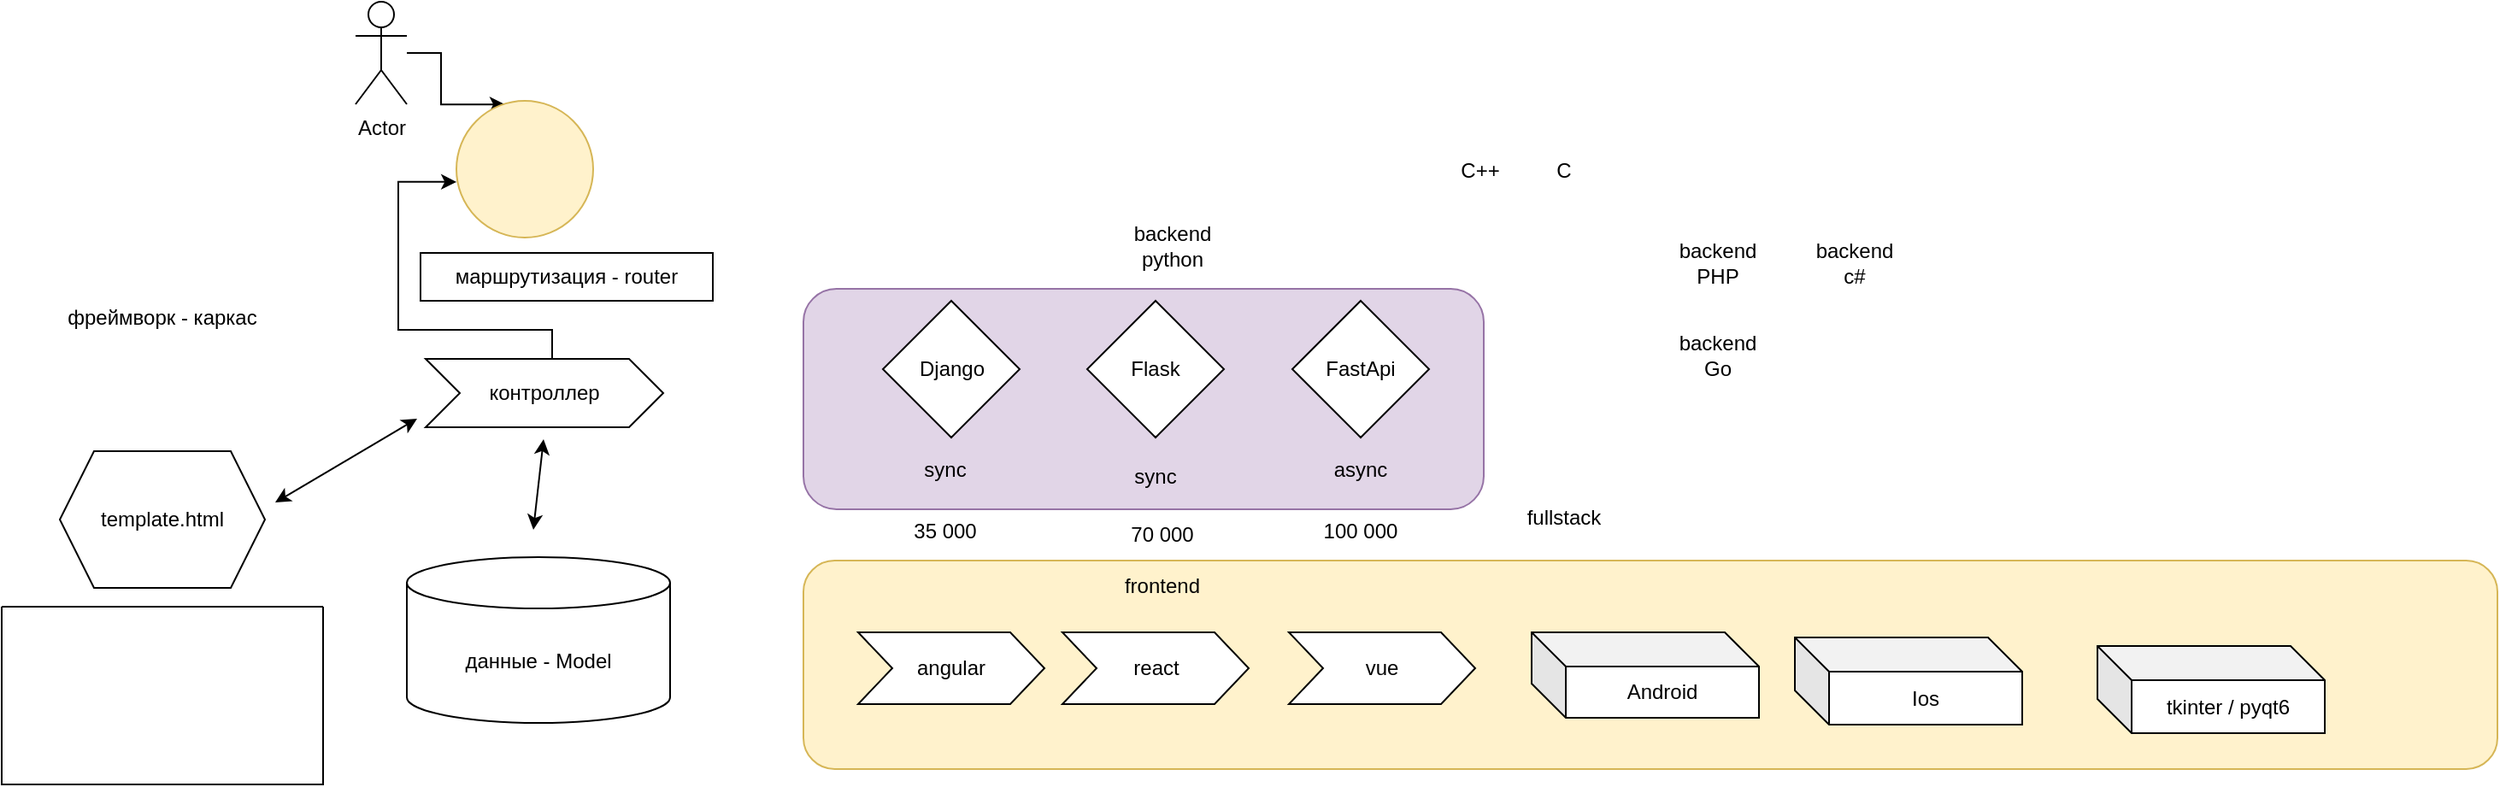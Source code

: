 <mxfile version="20.8.4" type="device"><diagram id="BBMRBSOWdzyY2HDvnoit" name="Page-1"><mxGraphModel dx="1425" dy="348" grid="0" gridSize="10" guides="1" tooltips="1" connect="1" arrows="1" fold="1" page="0" pageScale="1" pageWidth="827" pageHeight="1169" math="0" shadow="0"><root><mxCell id="0"/><mxCell id="1" parent="0"/><mxCell id="BqjAAvAsQAksL56TVUGz-10" value="" style="rounded=1;whiteSpace=wrap;html=1;fillColor=#e1d5e7;strokeColor=#9673a6;" vertex="1" parent="1"><mxGeometry x="-47" y="203" width="398" height="129" as="geometry"/></mxCell><mxCell id="BqjAAvAsQAksL56TVUGz-7" value="" style="rounded=1;whiteSpace=wrap;html=1;fillColor=#fff2cc;strokeColor=#d6b656;" vertex="1" parent="1"><mxGeometry x="-47" y="362" width="991" height="122" as="geometry"/></mxCell><mxCell id="BqjAAvAsQAksL56TVUGz-1" value="Django" style="rhombus;whiteSpace=wrap;html=1;" vertex="1" parent="1"><mxGeometry x="-0.5" y="210" width="80" height="80" as="geometry"/></mxCell><mxCell id="BqjAAvAsQAksL56TVUGz-2" value="Flask" style="rhombus;whiteSpace=wrap;html=1;" vertex="1" parent="1"><mxGeometry x="119" y="210" width="80" height="80" as="geometry"/></mxCell><mxCell id="BqjAAvAsQAksL56TVUGz-3" value="FastApi" style="rhombus;whiteSpace=wrap;html=1;" vertex="1" parent="1"><mxGeometry x="239" y="210" width="80" height="80" as="geometry"/></mxCell><mxCell id="BqjAAvAsQAksL56TVUGz-4" value="vue" style="shape=step;perimeter=stepPerimeter;whiteSpace=wrap;html=1;fixedSize=1;" vertex="1" parent="1"><mxGeometry x="237" y="404" width="109" height="42" as="geometry"/></mxCell><mxCell id="BqjAAvAsQAksL56TVUGz-5" value="react" style="shape=step;perimeter=stepPerimeter;whiteSpace=wrap;html=1;fixedSize=1;" vertex="1" parent="1"><mxGeometry x="104.5" y="404" width="109" height="42" as="geometry"/></mxCell><mxCell id="BqjAAvAsQAksL56TVUGz-6" value="angular" style="shape=step;perimeter=stepPerimeter;whiteSpace=wrap;html=1;fixedSize=1;" vertex="1" parent="1"><mxGeometry x="-15" y="404" width="109" height="42" as="geometry"/></mxCell><mxCell id="BqjAAvAsQAksL56TVUGz-8" value="frontend" style="text;html=1;strokeColor=none;fillColor=none;align=center;verticalAlign=middle;whiteSpace=wrap;rounded=0;" vertex="1" parent="1"><mxGeometry x="133" y="362" width="60" height="30" as="geometry"/></mxCell><mxCell id="BqjAAvAsQAksL56TVUGz-9" value="backend python" style="text;html=1;strokeColor=none;fillColor=none;align=center;verticalAlign=middle;whiteSpace=wrap;rounded=0;" vertex="1" parent="1"><mxGeometry x="139" y="163" width="60" height="30" as="geometry"/></mxCell><mxCell id="BqjAAvAsQAksL56TVUGz-11" value="backend PHP" style="text;html=1;strokeColor=none;fillColor=none;align=center;verticalAlign=middle;whiteSpace=wrap;rounded=0;" vertex="1" parent="1"><mxGeometry x="458" y="173" width="60" height="30" as="geometry"/></mxCell><mxCell id="BqjAAvAsQAksL56TVUGz-12" value="backend c#" style="text;html=1;strokeColor=none;fillColor=none;align=center;verticalAlign=middle;whiteSpace=wrap;rounded=0;" vertex="1" parent="1"><mxGeometry x="538" y="173" width="60" height="30" as="geometry"/></mxCell><mxCell id="BqjAAvAsQAksL56TVUGz-13" value="backend Go" style="text;html=1;strokeColor=none;fillColor=none;align=center;verticalAlign=middle;whiteSpace=wrap;rounded=0;" vertex="1" parent="1"><mxGeometry x="458" y="227" width="60" height="30" as="geometry"/></mxCell><mxCell id="BqjAAvAsQAksL56TVUGz-14" value="C++" style="text;html=1;strokeColor=none;fillColor=none;align=center;verticalAlign=middle;whiteSpace=wrap;rounded=0;" vertex="1" parent="1"><mxGeometry x="319" y="119" width="60" height="30" as="geometry"/></mxCell><mxCell id="BqjAAvAsQAksL56TVUGz-15" value="C" style="text;html=1;strokeColor=none;fillColor=none;align=center;verticalAlign=middle;whiteSpace=wrap;rounded=0;" vertex="1" parent="1"><mxGeometry x="368" y="119" width="60" height="30" as="geometry"/></mxCell><mxCell id="BqjAAvAsQAksL56TVUGz-16" value="sync" style="text;html=1;strokeColor=none;fillColor=none;align=center;verticalAlign=middle;whiteSpace=wrap;rounded=0;" vertex="1" parent="1"><mxGeometry x="6" y="294" width="60" height="30" as="geometry"/></mxCell><mxCell id="BqjAAvAsQAksL56TVUGz-17" value="async" style="text;html=1;strokeColor=none;fillColor=none;align=center;verticalAlign=middle;whiteSpace=wrap;rounded=0;" vertex="1" parent="1"><mxGeometry x="249" y="294" width="60" height="30" as="geometry"/></mxCell><mxCell id="BqjAAvAsQAksL56TVUGz-18" value="100 000" style="text;html=1;strokeColor=none;fillColor=none;align=center;verticalAlign=middle;whiteSpace=wrap;rounded=0;" vertex="1" parent="1"><mxGeometry x="249" y="330" width="60" height="30" as="geometry"/></mxCell><mxCell id="BqjAAvAsQAksL56TVUGz-19" value="35 000" style="text;html=1;strokeColor=none;fillColor=none;align=center;verticalAlign=middle;whiteSpace=wrap;rounded=0;" vertex="1" parent="1"><mxGeometry x="6" y="330" width="60" height="30" as="geometry"/></mxCell><mxCell id="BqjAAvAsQAksL56TVUGz-20" value="70 000" style="text;html=1;strokeColor=none;fillColor=none;align=center;verticalAlign=middle;whiteSpace=wrap;rounded=0;" vertex="1" parent="1"><mxGeometry x="133" y="332" width="60" height="30" as="geometry"/></mxCell><mxCell id="BqjAAvAsQAksL56TVUGz-21" value="sync" style="text;html=1;strokeColor=none;fillColor=none;align=center;verticalAlign=middle;whiteSpace=wrap;rounded=0;" vertex="1" parent="1"><mxGeometry x="129" y="298" width="60" height="30" as="geometry"/></mxCell><mxCell id="BqjAAvAsQAksL56TVUGz-22" value="фреймворк - каркас" style="text;html=1;strokeColor=none;fillColor=none;align=center;verticalAlign=middle;whiteSpace=wrap;rounded=0;" vertex="1" parent="1"><mxGeometry x="-504" y="203" width="164" height="33" as="geometry"/></mxCell><mxCell id="BqjAAvAsQAksL56TVUGz-23" value="маршрутизация - router" style="rounded=0;whiteSpace=wrap;html=1;" vertex="1" parent="1"><mxGeometry x="-271" y="182" width="171" height="28" as="geometry"/></mxCell><mxCell id="BqjAAvAsQAksL56TVUGz-26" style="edgeStyle=orthogonalEdgeStyle;rounded=0;orthogonalLoop=1;jettySize=auto;html=1;entryX=0.356;entryY=0.026;entryDx=0;entryDy=0;entryPerimeter=0;" edge="1" parent="1" source="BqjAAvAsQAksL56TVUGz-24" target="BqjAAvAsQAksL56TVUGz-25"><mxGeometry relative="1" as="geometry"/></mxCell><mxCell id="BqjAAvAsQAksL56TVUGz-24" value="Actor" style="shape=umlActor;verticalLabelPosition=bottom;verticalAlign=top;html=1;outlineConnect=0;" vertex="1" parent="1"><mxGeometry x="-309" y="35" width="30" height="60" as="geometry"/></mxCell><mxCell id="BqjAAvAsQAksL56TVUGz-25" value="" style="ellipse;whiteSpace=wrap;html=1;aspect=fixed;fillColor=#fff2cc;strokeColor=#d6b656;" vertex="1" parent="1"><mxGeometry x="-250" y="93" width="80" height="80" as="geometry"/></mxCell><mxCell id="BqjAAvAsQAksL56TVUGz-28" value="данные - Model" style="shape=cylinder3;whiteSpace=wrap;html=1;boundedLbl=1;backgroundOutline=1;size=15;" vertex="1" parent="1"><mxGeometry x="-279" y="360" width="154" height="97" as="geometry"/></mxCell><mxCell id="BqjAAvAsQAksL56TVUGz-33" style="edgeStyle=orthogonalEdgeStyle;rounded=0;orthogonalLoop=1;jettySize=auto;html=1;entryX=0.001;entryY=0.593;entryDx=0;entryDy=0;entryPerimeter=0;" edge="1" parent="1" source="BqjAAvAsQAksL56TVUGz-29" target="BqjAAvAsQAksL56TVUGz-25"><mxGeometry relative="1" as="geometry"><Array as="points"><mxPoint x="-194" y="227"/><mxPoint x="-284" y="227"/><mxPoint x="-284" y="140"/></Array></mxGeometry></mxCell><mxCell id="BqjAAvAsQAksL56TVUGz-29" value="контроллер" style="shape=step;perimeter=stepPerimeter;whiteSpace=wrap;html=1;fixedSize=1;" vertex="1" parent="1"><mxGeometry x="-268" y="244" width="139" height="40" as="geometry"/></mxCell><mxCell id="BqjAAvAsQAksL56TVUGz-30" value="template.html" style="shape=hexagon;perimeter=hexagonPerimeter2;whiteSpace=wrap;html=1;fixedSize=1;" vertex="1" parent="1"><mxGeometry x="-482" y="298" width="120" height="80" as="geometry"/></mxCell><mxCell id="BqjAAvAsQAksL56TVUGz-31" value="" style="endArrow=classic;startArrow=classic;html=1;rounded=0;" edge="1" parent="1"><mxGeometry width="50" height="50" relative="1" as="geometry"><mxPoint x="-205" y="344" as="sourcePoint"/><mxPoint x="-199" y="291" as="targetPoint"/></mxGeometry></mxCell><mxCell id="BqjAAvAsQAksL56TVUGz-32" value="" style="endArrow=classic;startArrow=classic;html=1;rounded=0;" edge="1" parent="1"><mxGeometry width="50" height="50" relative="1" as="geometry"><mxPoint x="-356" y="328" as="sourcePoint"/><mxPoint x="-273" y="279" as="targetPoint"/></mxGeometry></mxCell><mxCell id="BqjAAvAsQAksL56TVUGz-35" value="Android" style="shape=cube;whiteSpace=wrap;html=1;boundedLbl=1;backgroundOutline=1;darkOpacity=0.05;darkOpacity2=0.1;" vertex="1" parent="1"><mxGeometry x="379" y="404" width="133" height="50" as="geometry"/></mxCell><mxCell id="BqjAAvAsQAksL56TVUGz-36" value="Ios" style="shape=cube;whiteSpace=wrap;html=1;boundedLbl=1;backgroundOutline=1;darkOpacity=0.05;darkOpacity2=0.1;" vertex="1" parent="1"><mxGeometry x="533" y="407" width="133" height="51" as="geometry"/></mxCell><mxCell id="BqjAAvAsQAksL56TVUGz-37" value="tkinter / pyqt6" style="shape=cube;whiteSpace=wrap;html=1;boundedLbl=1;backgroundOutline=1;darkOpacity=0.05;darkOpacity2=0.1;" vertex="1" parent="1"><mxGeometry x="710" y="412" width="133" height="51" as="geometry"/></mxCell><mxCell id="BqjAAvAsQAksL56TVUGz-38" value="fullstack" style="text;html=1;strokeColor=none;fillColor=none;align=center;verticalAlign=middle;whiteSpace=wrap;rounded=0;" vertex="1" parent="1"><mxGeometry x="368" y="322" width="60" height="30" as="geometry"/></mxCell><mxCell id="BqjAAvAsQAksL56TVUGz-39" value="" style="swimlane;startSize=0;" vertex="1" parent="1"><mxGeometry x="-516" y="389" width="188" height="104" as="geometry"/></mxCell></root></mxGraphModel></diagram></mxfile>